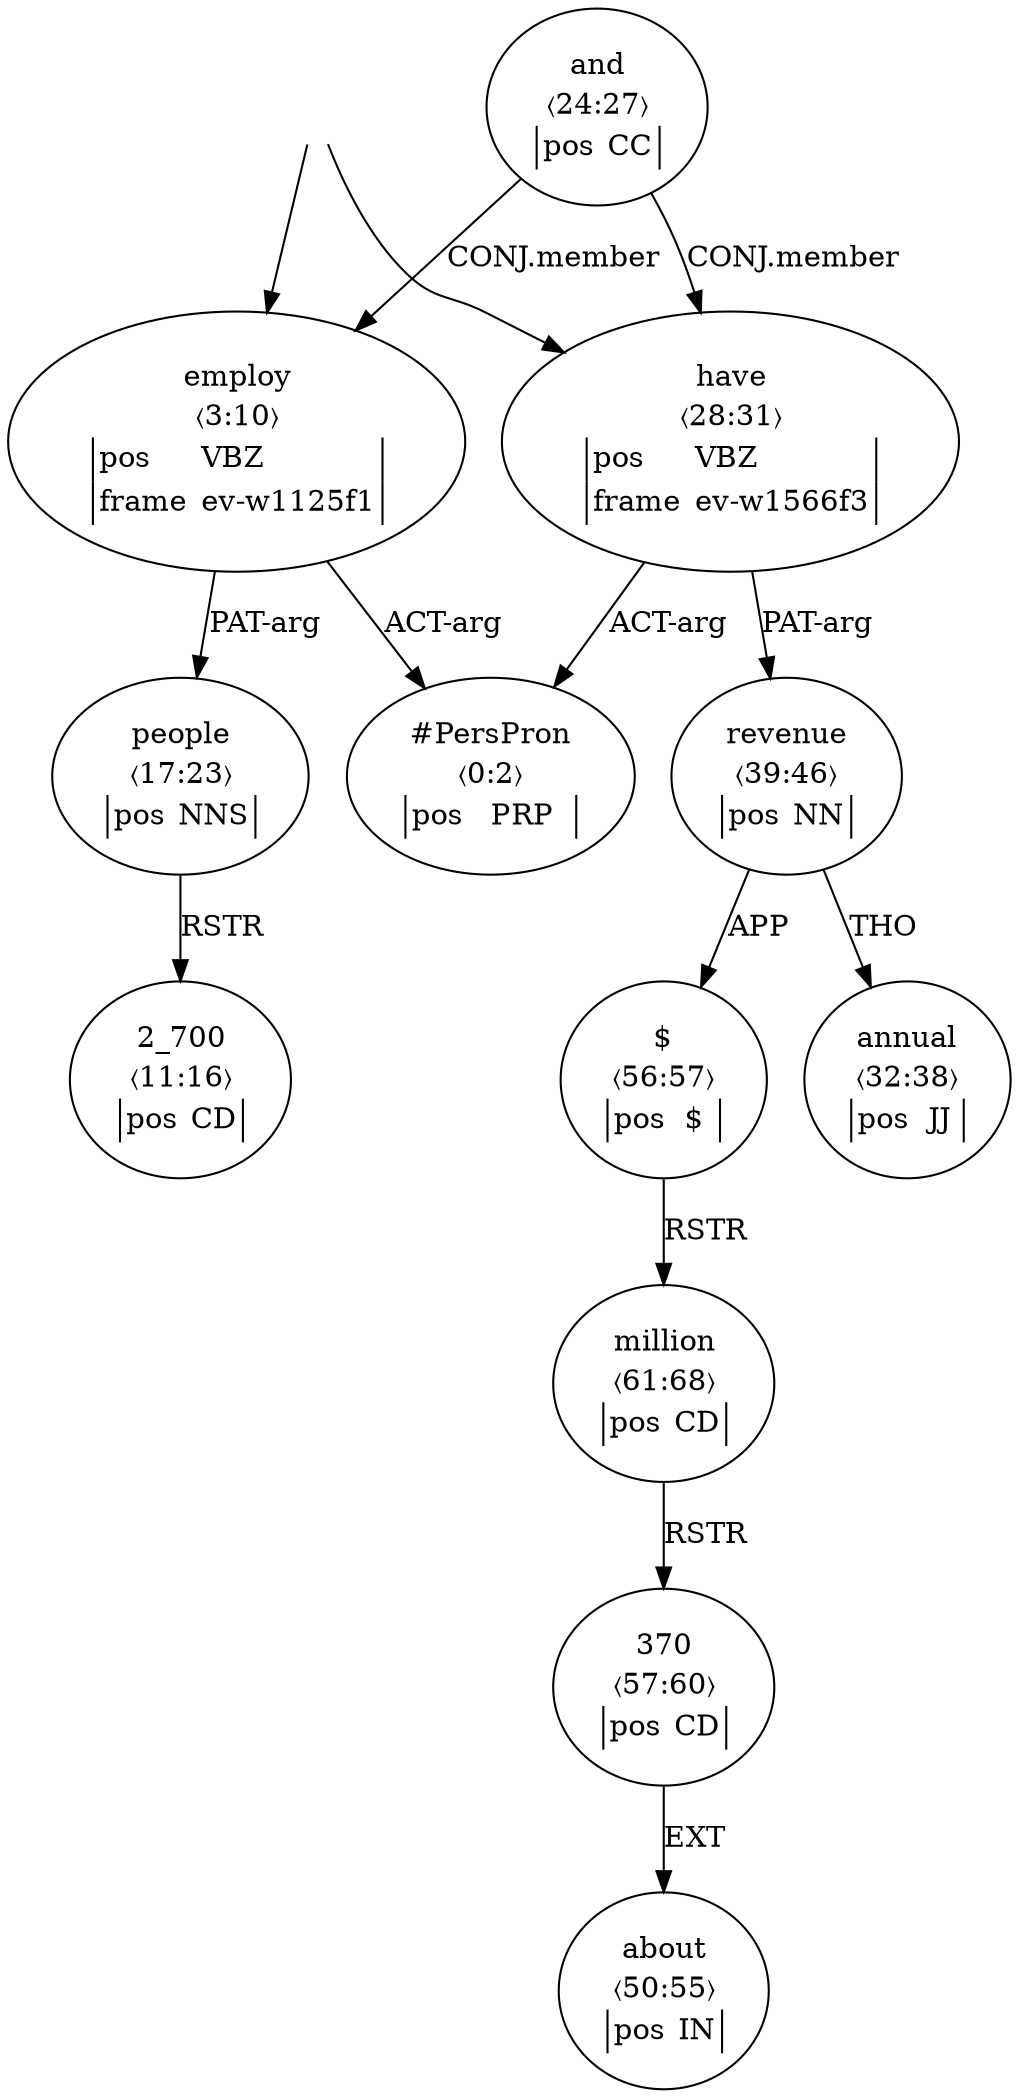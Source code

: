 digraph "20007004" {
  top [ style=invis ];
  top -> 1;
  top -> 5;
  0 [ label=<<table align="center" border="0" cellspacing="0"><tr><td colspan="2">#PersPron</td></tr><tr><td colspan="2">〈0:2〉</td></tr><tr><td sides="l" border="1" align="left">pos</td><td sides="r" border="1" align="left">PRP</td></tr></table>> ];
  1 [ label=<<table align="center" border="0" cellspacing="0"><tr><td colspan="2">employ</td></tr><tr><td colspan="2">〈3:10〉</td></tr><tr><td sides="l" border="1" align="left">pos</td><td sides="r" border="1" align="left">VBZ</td></tr><tr><td sides="l" border="1" align="left">frame</td><td sides="r" border="1" align="left">ev-w1125f1</td></tr></table>> ];
  2 [ label=<<table align="center" border="0" cellspacing="0"><tr><td colspan="2">2_700</td></tr><tr><td colspan="2">〈11:16〉</td></tr><tr><td sides="l" border="1" align="left">pos</td><td sides="r" border="1" align="left">CD</td></tr></table>> ];
  3 [ label=<<table align="center" border="0" cellspacing="0"><tr><td colspan="2">people</td></tr><tr><td colspan="2">〈17:23〉</td></tr><tr><td sides="l" border="1" align="left">pos</td><td sides="r" border="1" align="left">NNS</td></tr></table>> ];
  4 [ label=<<table align="center" border="0" cellspacing="0"><tr><td colspan="2">and</td></tr><tr><td colspan="2">〈24:27〉</td></tr><tr><td sides="l" border="1" align="left">pos</td><td sides="r" border="1" align="left">CC</td></tr></table>> ];
  5 [ label=<<table align="center" border="0" cellspacing="0"><tr><td colspan="2">have</td></tr><tr><td colspan="2">〈28:31〉</td></tr><tr><td sides="l" border="1" align="left">pos</td><td sides="r" border="1" align="left">VBZ</td></tr><tr><td sides="l" border="1" align="left">frame</td><td sides="r" border="1" align="left">ev-w1566f3</td></tr></table>> ];
  6 [ label=<<table align="center" border="0" cellspacing="0"><tr><td colspan="2">annual</td></tr><tr><td colspan="2">〈32:38〉</td></tr><tr><td sides="l" border="1" align="left">pos</td><td sides="r" border="1" align="left">JJ</td></tr></table>> ];
  7 [ label=<<table align="center" border="0" cellspacing="0"><tr><td colspan="2">revenue</td></tr><tr><td colspan="2">〈39:46〉</td></tr><tr><td sides="l" border="1" align="left">pos</td><td sides="r" border="1" align="left">NN</td></tr></table>> ];
  9 [ label=<<table align="center" border="0" cellspacing="0"><tr><td colspan="2">about</td></tr><tr><td colspan="2">〈50:55〉</td></tr><tr><td sides="l" border="1" align="left">pos</td><td sides="r" border="1" align="left">IN</td></tr></table>> ];
  10 [ label=<<table align="center" border="0" cellspacing="0"><tr><td colspan="2">$</td></tr><tr><td colspan="2">〈56:57〉</td></tr><tr><td sides="l" border="1" align="left">pos</td><td sides="r" border="1" align="left">$</td></tr></table>> ];
  11 [ label=<<table align="center" border="0" cellspacing="0"><tr><td colspan="2">370</td></tr><tr><td colspan="2">〈57:60〉</td></tr><tr><td sides="l" border="1" align="left">pos</td><td sides="r" border="1" align="left">CD</td></tr></table>> ];
  12 [ label=<<table align="center" border="0" cellspacing="0"><tr><td colspan="2">million</td></tr><tr><td colspan="2">〈61:68〉</td></tr><tr><td sides="l" border="1" align="left">pos</td><td sides="r" border="1" align="left">CD</td></tr></table>> ];
  4 -> 5 [ label="CONJ.member" ];
  12 -> 11 [ label="RSTR" ];
  1 -> 0 [ label="ACT-arg" ];
  5 -> 7 [ label="PAT-arg" ];
  5 -> 0 [ label="ACT-arg" ];
  11 -> 9 [ label="EXT" ];
  7 -> 10 [ label="APP" ];
  3 -> 2 [ label="RSTR" ];
  4 -> 1 [ label="CONJ.member" ];
  1 -> 3 [ label="PAT-arg" ];
  7 -> 6 [ label="THO" ];
  10 -> 12 [ label="RSTR" ];
}

